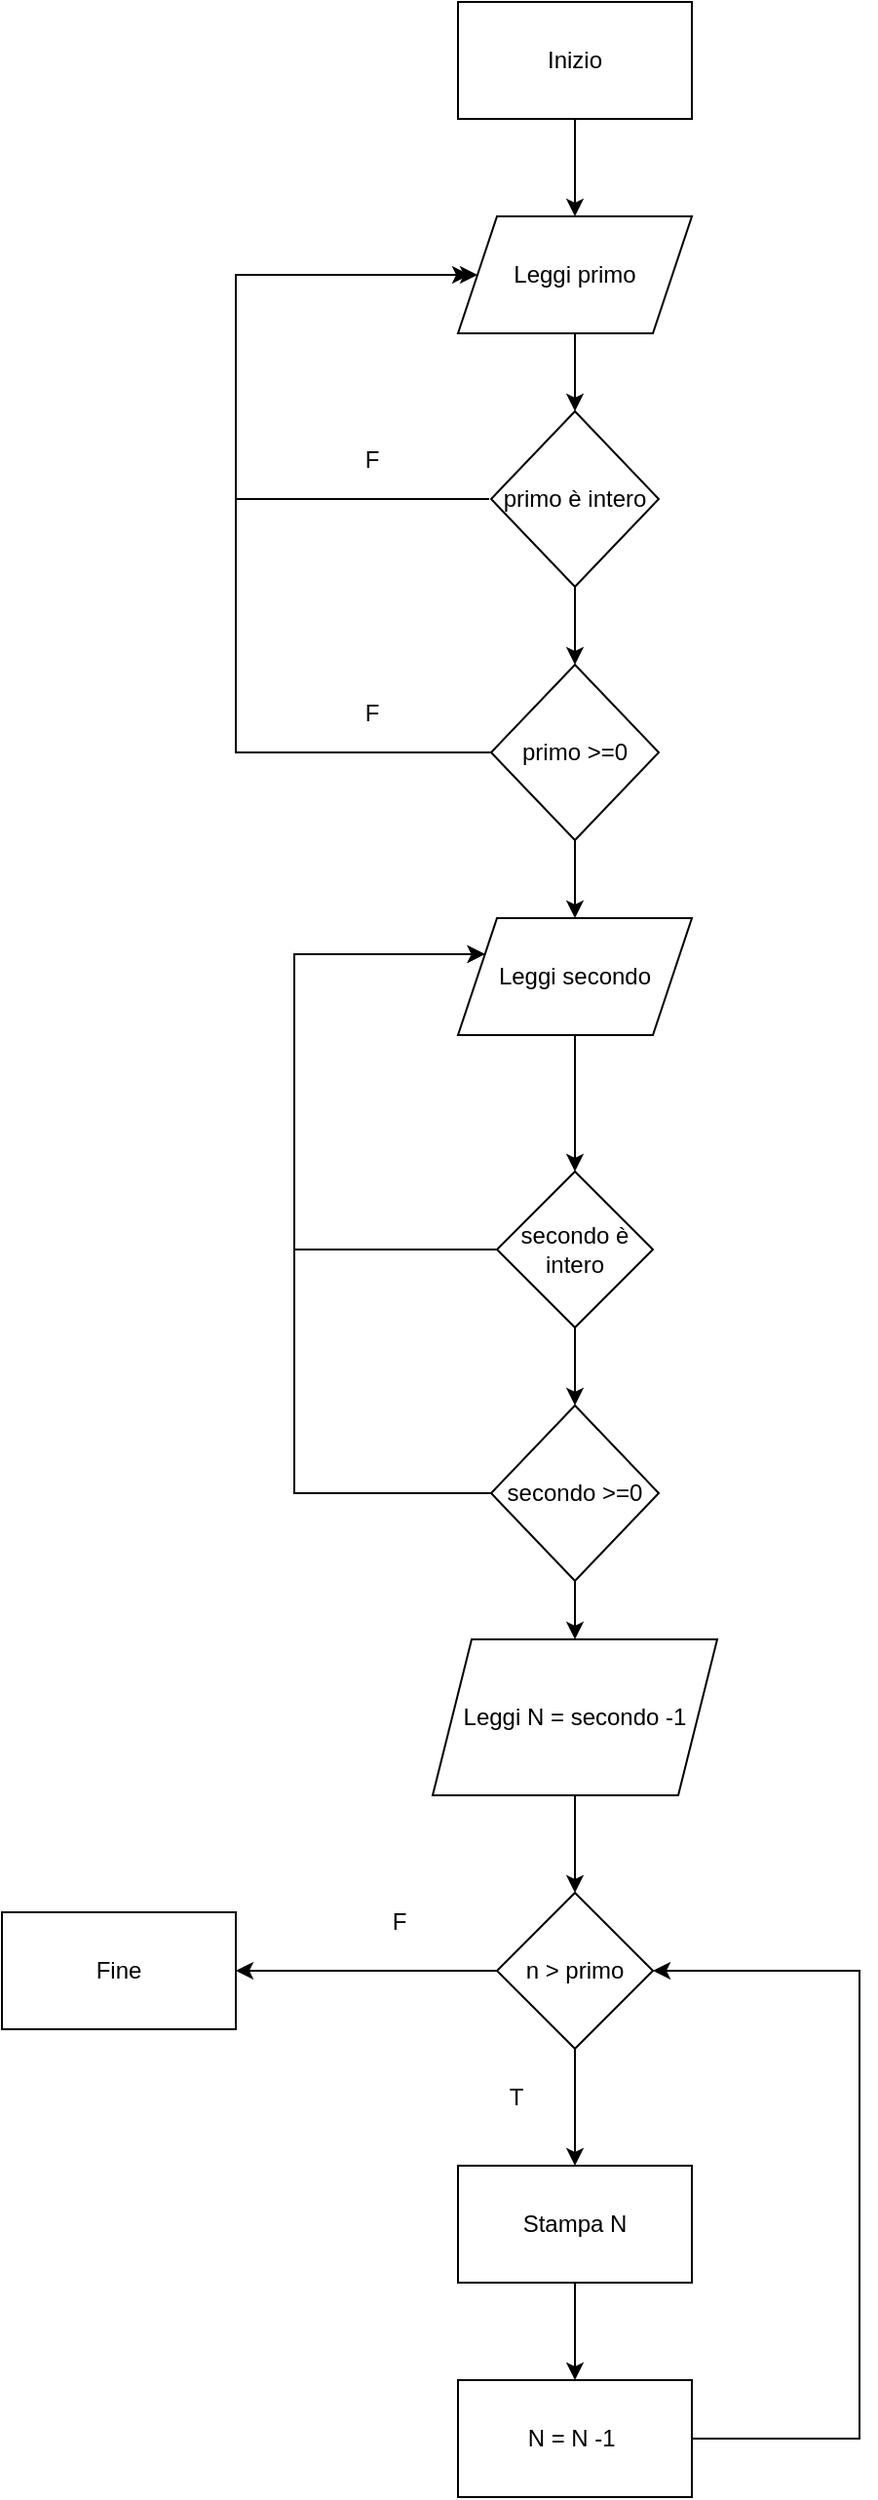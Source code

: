 <mxfile version="20.4.0" type="device"><diagram id="Dy1M3dWhDKqFN3WAaSxt" name="Pagina-1"><mxGraphModel dx="1278" dy="481" grid="1" gridSize="10" guides="1" tooltips="1" connect="1" arrows="1" fold="1" page="1" pageScale="1" pageWidth="827" pageHeight="1169" math="0" shadow="0"><root><mxCell id="0"/><mxCell id="1" parent="0"/><mxCell id="yQopU9j-4oIP3qx84j0_-22" value="" style="edgeStyle=orthogonalEdgeStyle;rounded=0;orthogonalLoop=1;jettySize=auto;html=1;" edge="1" parent="1" source="yQopU9j-4oIP3qx84j0_-21"><mxGeometry relative="1" as="geometry"><mxPoint x="414" y="130" as="targetPoint"/></mxGeometry></mxCell><mxCell id="yQopU9j-4oIP3qx84j0_-21" value="Inizio" style="rounded=0;whiteSpace=wrap;html=1;" vertex="1" parent="1"><mxGeometry x="354" y="20" width="120" height="60" as="geometry"/></mxCell><mxCell id="yQopU9j-4oIP3qx84j0_-28" value="" style="edgeStyle=orthogonalEdgeStyle;rounded=0;orthogonalLoop=1;jettySize=auto;html=1;" edge="1" parent="1" source="yQopU9j-4oIP3qx84j0_-23" target="yQopU9j-4oIP3qx84j0_-27"><mxGeometry relative="1" as="geometry"/></mxCell><mxCell id="yQopU9j-4oIP3qx84j0_-23" value="Leggi primo" style="shape=parallelogram;perimeter=parallelogramPerimeter;whiteSpace=wrap;html=1;fixedSize=1;" vertex="1" parent="1"><mxGeometry x="354" y="130" width="120" height="60" as="geometry"/></mxCell><mxCell id="yQopU9j-4oIP3qx84j0_-29" style="edgeStyle=orthogonalEdgeStyle;rounded=0;orthogonalLoop=1;jettySize=auto;html=1;entryX=0;entryY=0.5;entryDx=0;entryDy=0;" edge="1" parent="1" target="yQopU9j-4oIP3qx84j0_-23"><mxGeometry relative="1" as="geometry"><mxPoint x="370" y="275" as="sourcePoint"/><Array as="points"><mxPoint x="240" y="275"/><mxPoint x="240" y="160"/></Array></mxGeometry></mxCell><mxCell id="yQopU9j-4oIP3qx84j0_-32" value="" style="edgeStyle=orthogonalEdgeStyle;rounded=0;orthogonalLoop=1;jettySize=auto;html=1;" edge="1" parent="1" source="yQopU9j-4oIP3qx84j0_-27" target="yQopU9j-4oIP3qx84j0_-31"><mxGeometry relative="1" as="geometry"/></mxCell><mxCell id="yQopU9j-4oIP3qx84j0_-27" value="primo è intero" style="rhombus;whiteSpace=wrap;html=1;" vertex="1" parent="1"><mxGeometry x="371" y="230" width="86" height="90" as="geometry"/></mxCell><mxCell id="yQopU9j-4oIP3qx84j0_-33" style="edgeStyle=orthogonalEdgeStyle;rounded=0;orthogonalLoop=1;jettySize=auto;html=1;" edge="1" parent="1" source="yQopU9j-4oIP3qx84j0_-31"><mxGeometry relative="1" as="geometry"><mxPoint x="360" y="160" as="targetPoint"/><Array as="points"><mxPoint x="240" y="405"/><mxPoint x="240" y="160"/></Array></mxGeometry></mxCell><mxCell id="yQopU9j-4oIP3qx84j0_-38" value="" style="edgeStyle=orthogonalEdgeStyle;rounded=0;orthogonalLoop=1;jettySize=auto;html=1;" edge="1" parent="1" source="yQopU9j-4oIP3qx84j0_-31" target="yQopU9j-4oIP3qx84j0_-37"><mxGeometry relative="1" as="geometry"/></mxCell><mxCell id="yQopU9j-4oIP3qx84j0_-31" value="primo &amp;gt;=0" style="rhombus;whiteSpace=wrap;html=1;" vertex="1" parent="1"><mxGeometry x="371" y="360" width="86" height="90" as="geometry"/></mxCell><mxCell id="yQopU9j-4oIP3qx84j0_-34" value="F" style="text;html=1;strokeColor=none;fillColor=none;align=center;verticalAlign=middle;whiteSpace=wrap;rounded=0;" vertex="1" parent="1"><mxGeometry x="280" y="240" width="60" height="30" as="geometry"/></mxCell><mxCell id="yQopU9j-4oIP3qx84j0_-35" value="F" style="text;html=1;strokeColor=none;fillColor=none;align=center;verticalAlign=middle;whiteSpace=wrap;rounded=0;" vertex="1" parent="1"><mxGeometry x="280" y="370" width="60" height="30" as="geometry"/></mxCell><mxCell id="yQopU9j-4oIP3qx84j0_-40" value="" style="edgeStyle=orthogonalEdgeStyle;rounded=0;orthogonalLoop=1;jettySize=auto;html=1;" edge="1" parent="1" source="yQopU9j-4oIP3qx84j0_-37" target="yQopU9j-4oIP3qx84j0_-39"><mxGeometry relative="1" as="geometry"/></mxCell><mxCell id="yQopU9j-4oIP3qx84j0_-37" value="Leggi secondo" style="shape=parallelogram;perimeter=parallelogramPerimeter;whiteSpace=wrap;html=1;fixedSize=1;" vertex="1" parent="1"><mxGeometry x="354" y="490" width="120" height="60" as="geometry"/></mxCell><mxCell id="yQopU9j-4oIP3qx84j0_-41" style="edgeStyle=orthogonalEdgeStyle;rounded=0;orthogonalLoop=1;jettySize=auto;html=1;entryX=0;entryY=0.25;entryDx=0;entryDy=0;exitX=0;exitY=0.5;exitDx=0;exitDy=0;" edge="1" parent="1" source="yQopU9j-4oIP3qx84j0_-39" target="yQopU9j-4oIP3qx84j0_-37"><mxGeometry relative="1" as="geometry"><Array as="points"><mxPoint x="270" y="660"/><mxPoint x="270" y="509"/></Array></mxGeometry></mxCell><mxCell id="yQopU9j-4oIP3qx84j0_-43" value="" style="edgeStyle=orthogonalEdgeStyle;rounded=0;orthogonalLoop=1;jettySize=auto;html=1;" edge="1" parent="1" source="yQopU9j-4oIP3qx84j0_-39" target="yQopU9j-4oIP3qx84j0_-42"><mxGeometry relative="1" as="geometry"/></mxCell><mxCell id="yQopU9j-4oIP3qx84j0_-39" value="secondo è intero" style="rhombus;whiteSpace=wrap;html=1;" vertex="1" parent="1"><mxGeometry x="374" y="620" width="80" height="80" as="geometry"/></mxCell><mxCell id="yQopU9j-4oIP3qx84j0_-44" style="edgeStyle=orthogonalEdgeStyle;rounded=0;orthogonalLoop=1;jettySize=auto;html=1;entryX=0;entryY=0.25;entryDx=0;entryDy=0;exitX=0;exitY=0.5;exitDx=0;exitDy=0;" edge="1" parent="1" source="yQopU9j-4oIP3qx84j0_-42" target="yQopU9j-4oIP3qx84j0_-37"><mxGeometry relative="1" as="geometry"><Array as="points"><mxPoint x="270" y="785"/><mxPoint x="270" y="509"/></Array></mxGeometry></mxCell><mxCell id="yQopU9j-4oIP3qx84j0_-50" value="" style="edgeStyle=orthogonalEdgeStyle;rounded=0;orthogonalLoop=1;jettySize=auto;html=1;" edge="1" parent="1" source="yQopU9j-4oIP3qx84j0_-42" target="yQopU9j-4oIP3qx84j0_-49"><mxGeometry relative="1" as="geometry"/></mxCell><mxCell id="yQopU9j-4oIP3qx84j0_-42" value="secondo &amp;gt;=0" style="rhombus;whiteSpace=wrap;html=1;" vertex="1" parent="1"><mxGeometry x="371" y="740" width="86" height="90" as="geometry"/></mxCell><mxCell id="yQopU9j-4oIP3qx84j0_-53" value="" style="edgeStyle=orthogonalEdgeStyle;rounded=0;orthogonalLoop=1;jettySize=auto;html=1;" edge="1" parent="1" source="yQopU9j-4oIP3qx84j0_-46" target="yQopU9j-4oIP3qx84j0_-52"><mxGeometry relative="1" as="geometry"/></mxCell><mxCell id="yQopU9j-4oIP3qx84j0_-56" value="" style="edgeStyle=orthogonalEdgeStyle;rounded=0;orthogonalLoop=1;jettySize=auto;html=1;" edge="1" parent="1" source="yQopU9j-4oIP3qx84j0_-46" target="yQopU9j-4oIP3qx84j0_-55"><mxGeometry relative="1" as="geometry"/></mxCell><mxCell id="yQopU9j-4oIP3qx84j0_-46" value="n &amp;gt; primo" style="rhombus;whiteSpace=wrap;html=1;rounded=0;" vertex="1" parent="1"><mxGeometry x="374" y="990" width="80" height="80" as="geometry"/></mxCell><mxCell id="yQopU9j-4oIP3qx84j0_-51" value="" style="edgeStyle=orthogonalEdgeStyle;rounded=0;orthogonalLoop=1;jettySize=auto;html=1;" edge="1" parent="1" source="yQopU9j-4oIP3qx84j0_-49" target="yQopU9j-4oIP3qx84j0_-46"><mxGeometry relative="1" as="geometry"/></mxCell><mxCell id="yQopU9j-4oIP3qx84j0_-49" value="Leggi N = secondo -1" style="shape=parallelogram;perimeter=parallelogramPerimeter;whiteSpace=wrap;html=1;fixedSize=1;" vertex="1" parent="1"><mxGeometry x="341" y="860" width="146" height="80" as="geometry"/></mxCell><mxCell id="yQopU9j-4oIP3qx84j0_-59" value="" style="edgeStyle=orthogonalEdgeStyle;rounded=0;orthogonalLoop=1;jettySize=auto;html=1;" edge="1" parent="1" source="yQopU9j-4oIP3qx84j0_-52" target="yQopU9j-4oIP3qx84j0_-58"><mxGeometry relative="1" as="geometry"/></mxCell><mxCell id="yQopU9j-4oIP3qx84j0_-52" value="Stampa N" style="whiteSpace=wrap;html=1;rounded=0;" vertex="1" parent="1"><mxGeometry x="354" y="1130" width="120" height="60" as="geometry"/></mxCell><mxCell id="yQopU9j-4oIP3qx84j0_-54" value="T" style="text;html=1;strokeColor=none;fillColor=none;align=center;verticalAlign=middle;whiteSpace=wrap;rounded=0;" vertex="1" parent="1"><mxGeometry x="354" y="1080" width="60" height="30" as="geometry"/></mxCell><mxCell id="yQopU9j-4oIP3qx84j0_-55" value="Fine" style="whiteSpace=wrap;html=1;rounded=0;" vertex="1" parent="1"><mxGeometry x="120" y="1000" width="120" height="60" as="geometry"/></mxCell><mxCell id="yQopU9j-4oIP3qx84j0_-57" value="F" style="text;html=1;strokeColor=none;fillColor=none;align=center;verticalAlign=middle;whiteSpace=wrap;rounded=0;" vertex="1" parent="1"><mxGeometry x="294" y="990" width="60" height="30" as="geometry"/></mxCell><mxCell id="yQopU9j-4oIP3qx84j0_-60" style="edgeStyle=orthogonalEdgeStyle;rounded=0;orthogonalLoop=1;jettySize=auto;html=1;entryX=1;entryY=0.5;entryDx=0;entryDy=0;" edge="1" parent="1" source="yQopU9j-4oIP3qx84j0_-58" target="yQopU9j-4oIP3qx84j0_-46"><mxGeometry relative="1" as="geometry"><Array as="points"><mxPoint x="560" y="1270"/><mxPoint x="560" y="1030"/></Array></mxGeometry></mxCell><mxCell id="yQopU9j-4oIP3qx84j0_-58" value="N = N -1&amp;nbsp;" style="whiteSpace=wrap;html=1;rounded=0;" vertex="1" parent="1"><mxGeometry x="354" y="1240" width="120" height="60" as="geometry"/></mxCell></root></mxGraphModel></diagram></mxfile>